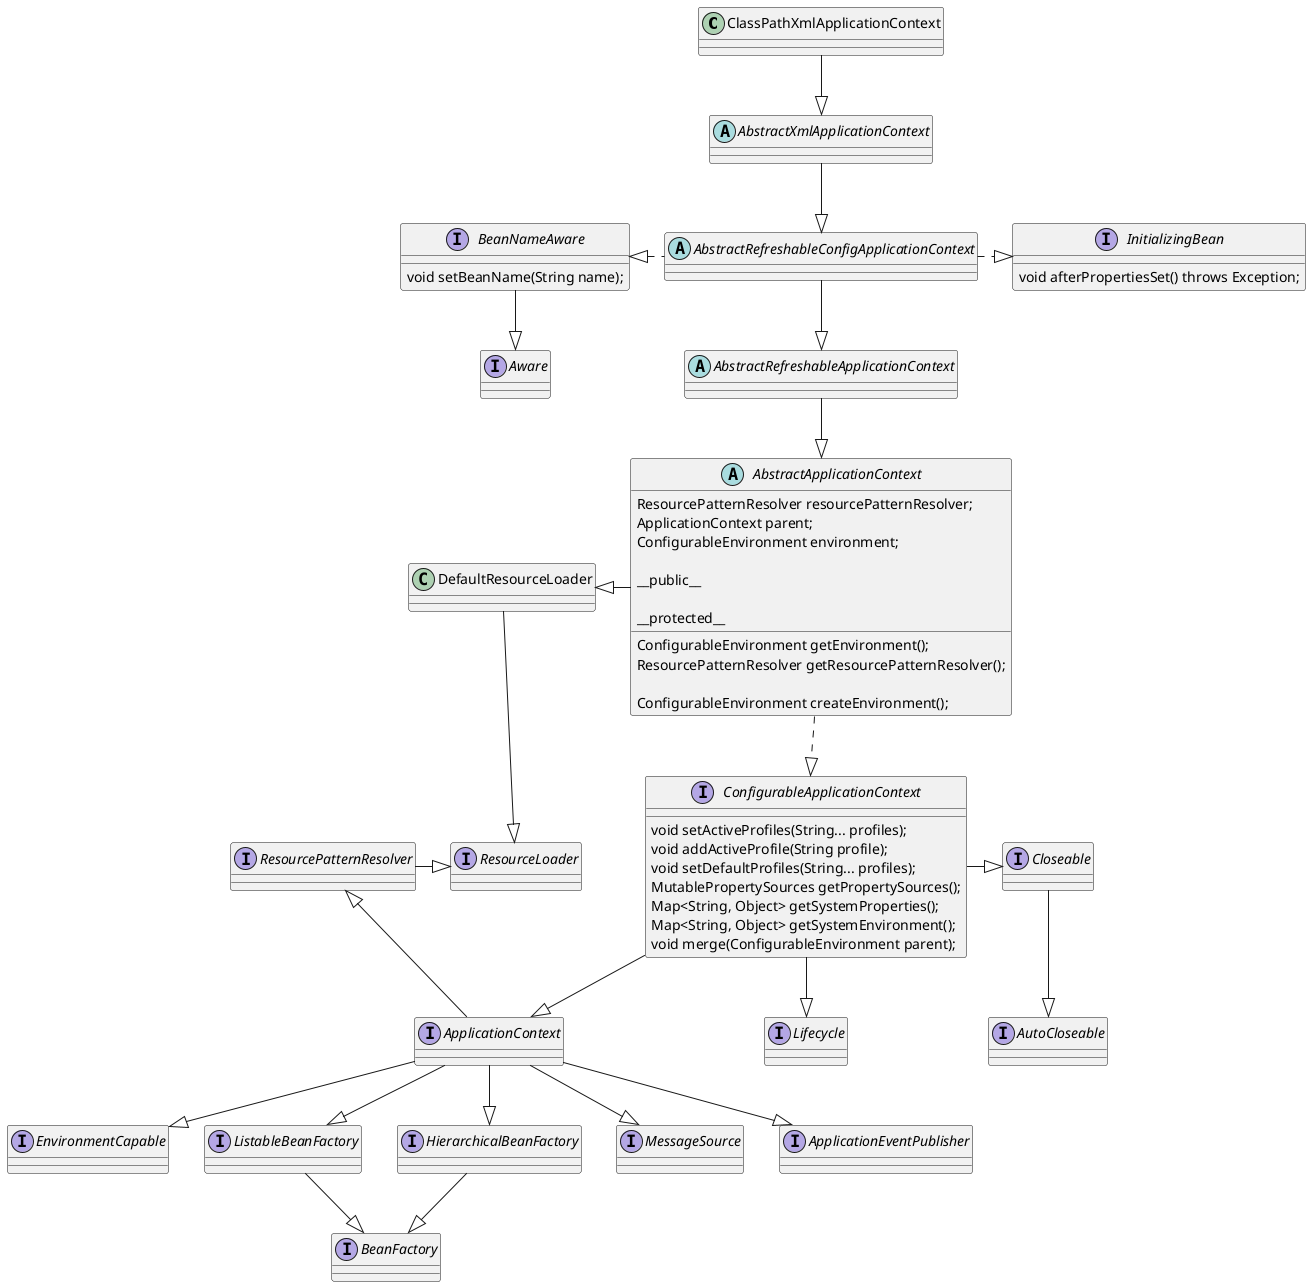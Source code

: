 @startuml

class ClassPathXmlApplicationContext {
}

class DefaultResourceLoader {
}


abstract class AbstractXmlApplicationContext {
}

abstract class AbstractRefreshableConfigApplicationContext {
}

abstract class AbstractRefreshableApplicationContext {
}

abstract class AbstractApplicationContext {

    ResourcePatternResolver resourcePatternResolver;
    ApplicationContext parent;
    ConfigurableEnvironment environment;

    __public__
    ConfigurableEnvironment getEnvironment();

    __protected__
    ResourcePatternResolver getResourcePatternResolver();

    ConfigurableEnvironment createEnvironment();

}

interface BeanNameAware {
    void setBeanName(String name);
}

interface Aware {
}

interface InitializingBean {

    void afterPropertiesSet() throws Exception;
}

interface ConfigurableApplicationContext{

    void setActiveProfiles(String... profiles);
    void addActiveProfile(String profile);
    void setDefaultProfiles(String... profiles);
    MutablePropertySources getPropertySources();
    Map<String, Object> getSystemProperties();
    Map<String, Object> getSystemEnvironment();
    void merge(ConfigurableEnvironment parent);
}

interface Lifecycle {
}

interface Closeable {
}

interface AutoCloseable {
}

interface ApplicationContext {
}

interface EnvironmentCapable {
}

interface ListableBeanFactory {
}

interface HierarchicalBeanFactory {
}

interface BeanFactory {
}

interface MessageSource {
}

interface ApplicationEventPublisher {
}

interface ResourcePatternResolver {
}

interface ResourceLoader {
}



ClassPathXmlApplicationContext -down-|> AbstractXmlApplicationContext
AbstractXmlApplicationContext -down-|> AbstractRefreshableConfigApplicationContext
AbstractRefreshableConfigApplicationContext -down-|> AbstractRefreshableApplicationContext
AbstractRefreshableConfigApplicationContext -left..|> BeanNameAware
AbstractRefreshableConfigApplicationContext -right..|> InitializingBean
BeanNameAware -down-|> Aware
AbstractRefreshableApplicationContext -down-|> AbstractApplicationContext
AbstractApplicationContext -left-|> DefaultResourceLoader
DefaultResourceLoader -down-|> ResourceLoader

AbstractApplicationContext ..|> ConfigurableApplicationContext
ConfigurableApplicationContext -down-|> ApplicationContext
ConfigurableApplicationContext -down-|> Lifecycle
ConfigurableApplicationContext -right-|> Closeable
Closeable -down-|> AutoCloseable
ApplicationContext -down-|> EnvironmentCapable
ApplicationContext -down-|> MessageSource
ApplicationContext -down-|> ApplicationEventPublisher
ApplicationContext -up|> ResourcePatternResolver
ApplicationContext -down-|> HierarchicalBeanFactory
ApplicationContext -down-|> ListableBeanFactory
HierarchicalBeanFactory -down-|> BeanFactory
ListableBeanFactory -down-|> BeanFactory
ResourcePatternResolver -|> ResourceLoader

@enduml